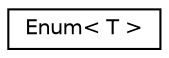 digraph "Graphical Class Hierarchy"
{
  edge [fontname="Helvetica",fontsize="10",labelfontname="Helvetica",labelfontsize="10"];
  node [fontname="Helvetica",fontsize="10",shape=record];
  rankdir="LR";
  Node0 [label="Enum\< T \>",height=0.2,width=0.4,color="black", fillcolor="white", style="filled",URL="$classEnum.html"];
}
